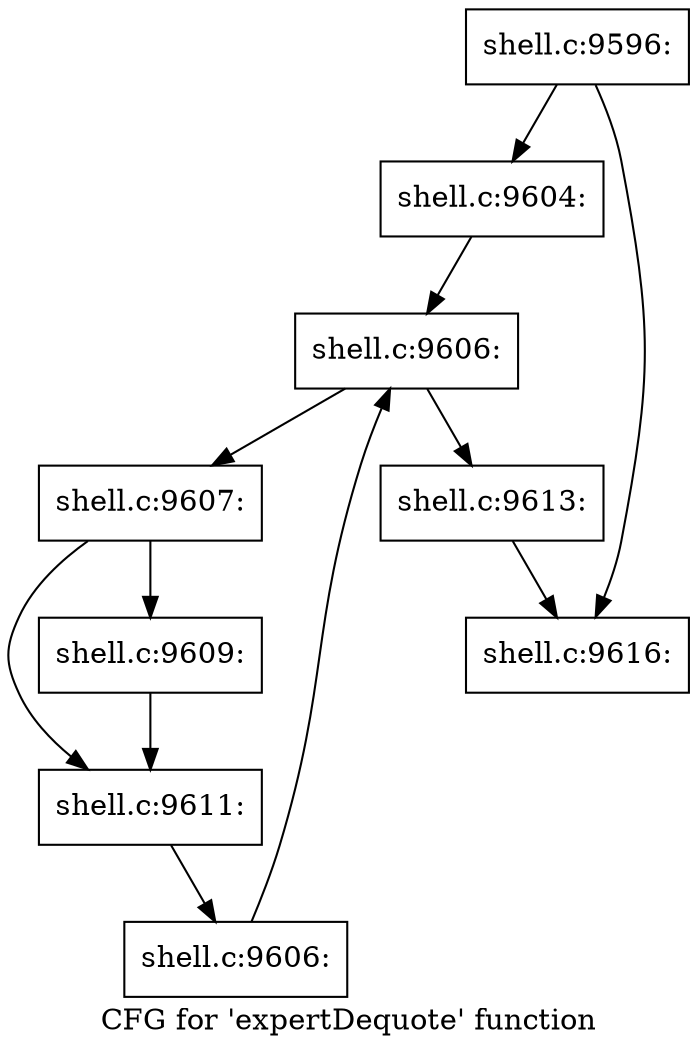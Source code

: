digraph "CFG for 'expertDequote' function" {
	label="CFG for 'expertDequote' function";

	Node0x5602762efb30 [shape=record,label="{shell.c:9596:}"];
	Node0x5602762efb30 -> Node0x560276c087b0;
	Node0x5602762efb30 -> Node0x560276c08800;
	Node0x560276c087b0 [shape=record,label="{shell.c:9604:}"];
	Node0x560276c087b0 -> Node0x560276991160;
	Node0x560276991160 [shape=record,label="{shell.c:9606:}"];
	Node0x560276991160 -> Node0x560276991380;
	Node0x560276991160 -> Node0x560276c09230;
	Node0x560276991380 [shape=record,label="{shell.c:9607:}"];
	Node0x560276991380 -> Node0x560276991920;
	Node0x560276991380 -> Node0x560276991970;
	Node0x560276991920 [shape=record,label="{shell.c:9609:}"];
	Node0x560276991920 -> Node0x560276991970;
	Node0x560276991970 [shape=record,label="{shell.c:9611:}"];
	Node0x560276991970 -> Node0x5602769912f0;
	Node0x5602769912f0 [shape=record,label="{shell.c:9606:}"];
	Node0x5602769912f0 -> Node0x560276991160;
	Node0x560276c09230 [shape=record,label="{shell.c:9613:}"];
	Node0x560276c09230 -> Node0x560276c08800;
	Node0x560276c08800 [shape=record,label="{shell.c:9616:}"];
}
